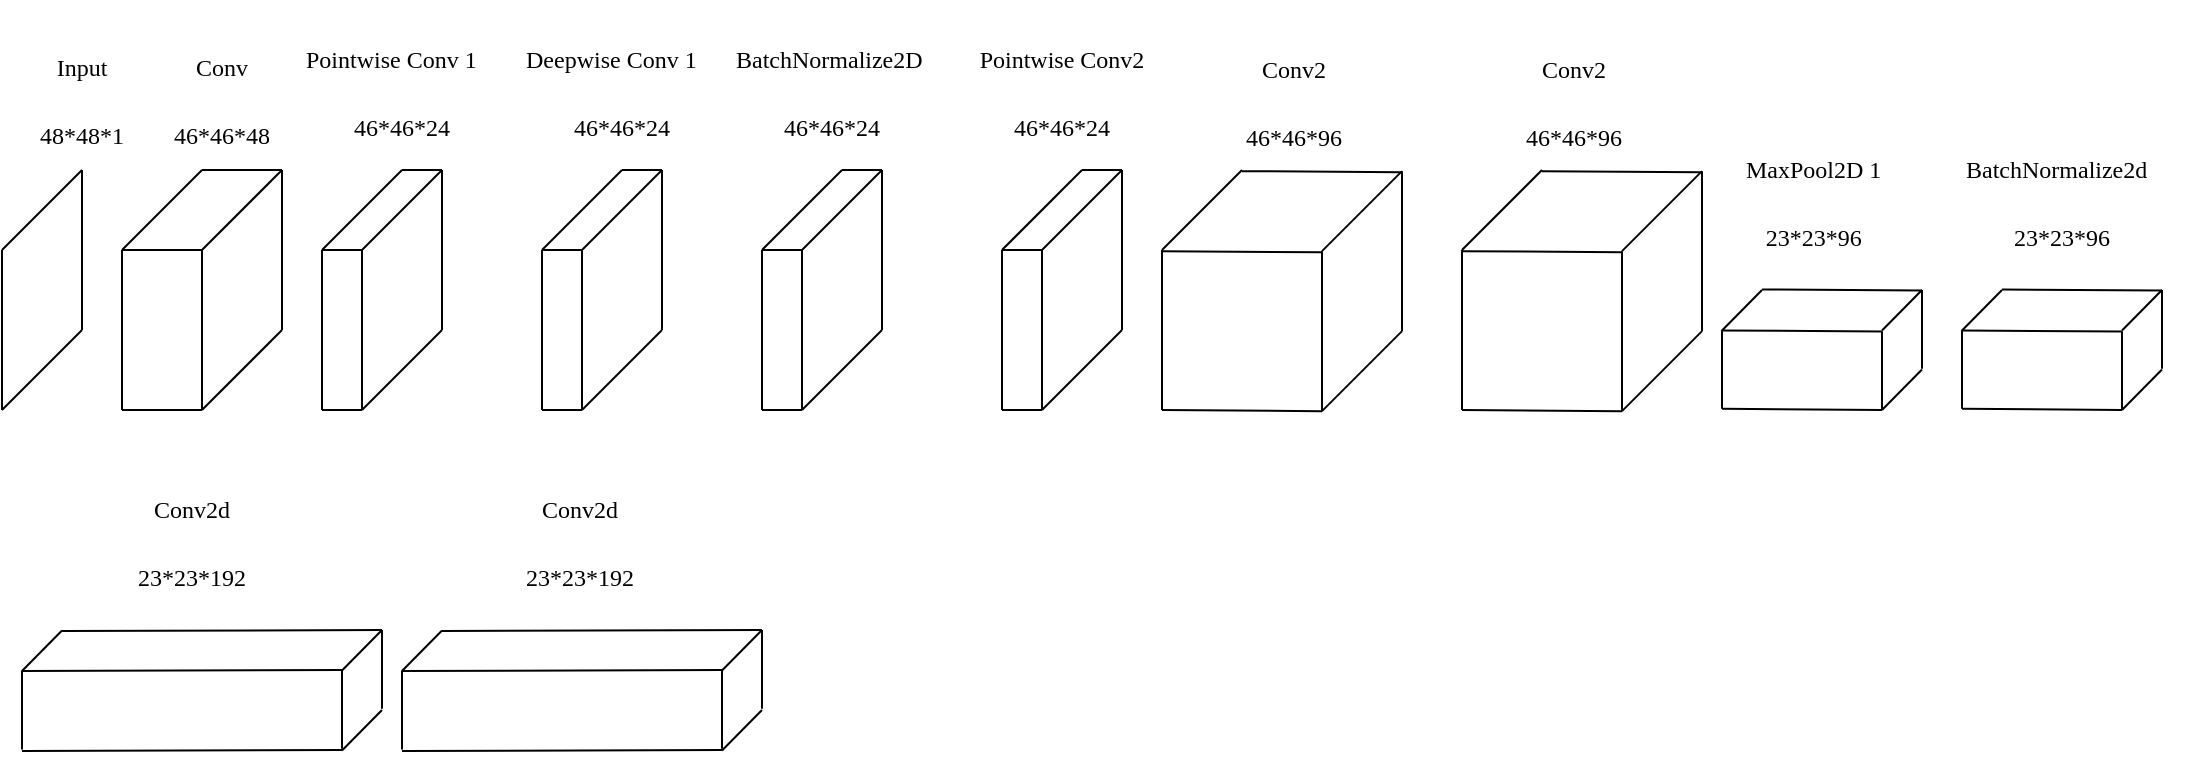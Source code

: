 <mxfile version="24.4.9" type="github">
  <diagram name="Page-1" id="ruQCSjTuEK-CR4j8ts8-">
    <mxGraphModel dx="1313" dy="598" grid="1" gridSize="10" guides="1" tooltips="1" connect="1" arrows="1" fold="1" page="1" pageScale="1" pageWidth="827" pageHeight="1169" math="0" shadow="0">
      <root>
        <mxCell id="0" />
        <mxCell id="1" parent="0" />
        <mxCell id="BOT6v-Y-nVdcMwbrMlGy-1" value="" style="endArrow=none;html=1;rounded=0;" parent="1" edge="1">
          <mxGeometry width="50" height="50" relative="1" as="geometry">
            <mxPoint x="80" y="240" as="sourcePoint" />
            <mxPoint x="120" y="200" as="targetPoint" />
          </mxGeometry>
        </mxCell>
        <mxCell id="BOT6v-Y-nVdcMwbrMlGy-2" value="" style="endArrow=none;html=1;rounded=0;" parent="1" edge="1">
          <mxGeometry width="50" height="50" relative="1" as="geometry">
            <mxPoint x="80" y="320" as="sourcePoint" />
            <mxPoint x="80" y="240" as="targetPoint" />
          </mxGeometry>
        </mxCell>
        <mxCell id="BOT6v-Y-nVdcMwbrMlGy-3" value="" style="endArrow=none;html=1;rounded=0;" parent="1" edge="1">
          <mxGeometry width="50" height="50" relative="1" as="geometry">
            <mxPoint x="80" y="320" as="sourcePoint" />
            <mxPoint x="120" y="280" as="targetPoint" />
          </mxGeometry>
        </mxCell>
        <mxCell id="BOT6v-Y-nVdcMwbrMlGy-4" value="" style="endArrow=none;html=1;rounded=0;" parent="1" edge="1">
          <mxGeometry width="50" height="50" relative="1" as="geometry">
            <mxPoint x="120" y="280" as="sourcePoint" />
            <mxPoint x="120" y="200" as="targetPoint" />
          </mxGeometry>
        </mxCell>
        <mxCell id="BOT6v-Y-nVdcMwbrMlGy-9" value="" style="endArrow=none;html=1;rounded=0;" parent="1" edge="1">
          <mxGeometry width="50" height="50" relative="1" as="geometry">
            <mxPoint x="140" y="240" as="sourcePoint" />
            <mxPoint x="180" y="200" as="targetPoint" />
          </mxGeometry>
        </mxCell>
        <mxCell id="BOT6v-Y-nVdcMwbrMlGy-10" value="" style="endArrow=none;html=1;rounded=0;" parent="1" edge="1">
          <mxGeometry width="50" height="50" relative="1" as="geometry">
            <mxPoint x="140" y="320" as="sourcePoint" />
            <mxPoint x="140" y="240" as="targetPoint" />
          </mxGeometry>
        </mxCell>
        <mxCell id="BOT6v-Y-nVdcMwbrMlGy-13" value="" style="endArrow=none;html=1;rounded=0;" parent="1" edge="1">
          <mxGeometry width="50" height="50" relative="1" as="geometry">
            <mxPoint x="140" y="320" as="sourcePoint" />
            <mxPoint x="180" y="320" as="targetPoint" />
          </mxGeometry>
        </mxCell>
        <mxCell id="BOT6v-Y-nVdcMwbrMlGy-14" value="" style="endArrow=none;html=1;rounded=0;" parent="1" edge="1">
          <mxGeometry width="50" height="50" relative="1" as="geometry">
            <mxPoint x="180" y="320" as="sourcePoint" />
            <mxPoint x="180" y="240" as="targetPoint" />
          </mxGeometry>
        </mxCell>
        <mxCell id="BOT6v-Y-nVdcMwbrMlGy-15" value="" style="endArrow=none;html=1;rounded=0;" parent="1" edge="1">
          <mxGeometry width="50" height="50" relative="1" as="geometry">
            <mxPoint x="180" y="320" as="sourcePoint" />
            <mxPoint x="220" y="280" as="targetPoint" />
          </mxGeometry>
        </mxCell>
        <mxCell id="BOT6v-Y-nVdcMwbrMlGy-16" value="" style="endArrow=none;html=1;rounded=0;" parent="1" edge="1">
          <mxGeometry width="50" height="50" relative="1" as="geometry">
            <mxPoint x="220" y="280" as="sourcePoint" />
            <mxPoint x="220" y="200" as="targetPoint" />
          </mxGeometry>
        </mxCell>
        <mxCell id="BOT6v-Y-nVdcMwbrMlGy-17" value="" style="endArrow=none;html=1;rounded=0;" parent="1" edge="1">
          <mxGeometry width="50" height="50" relative="1" as="geometry">
            <mxPoint x="140" y="240" as="sourcePoint" />
            <mxPoint x="180" y="240" as="targetPoint" />
          </mxGeometry>
        </mxCell>
        <mxCell id="BOT6v-Y-nVdcMwbrMlGy-18" value="" style="endArrow=none;html=1;rounded=0;" parent="1" edge="1">
          <mxGeometry width="50" height="50" relative="1" as="geometry">
            <mxPoint x="180" y="200" as="sourcePoint" />
            <mxPoint x="220" y="200" as="targetPoint" />
          </mxGeometry>
        </mxCell>
        <mxCell id="BOT6v-Y-nVdcMwbrMlGy-19" value="" style="endArrow=none;html=1;rounded=0;" parent="1" edge="1">
          <mxGeometry width="50" height="50" relative="1" as="geometry">
            <mxPoint x="180" y="240" as="sourcePoint" />
            <mxPoint x="220" y="200" as="targetPoint" />
          </mxGeometry>
        </mxCell>
        <mxCell id="BOT6v-Y-nVdcMwbrMlGy-20" value="" style="endArrow=none;html=1;rounded=0;" parent="1" edge="1">
          <mxGeometry width="50" height="50" relative="1" as="geometry">
            <mxPoint x="240" y="240" as="sourcePoint" />
            <mxPoint x="280" y="200" as="targetPoint" />
          </mxGeometry>
        </mxCell>
        <mxCell id="BOT6v-Y-nVdcMwbrMlGy-21" value="" style="endArrow=none;html=1;rounded=0;" parent="1" edge="1">
          <mxGeometry width="50" height="50" relative="1" as="geometry">
            <mxPoint x="240" y="320" as="sourcePoint" />
            <mxPoint x="240" y="240" as="targetPoint" />
          </mxGeometry>
        </mxCell>
        <mxCell id="BOT6v-Y-nVdcMwbrMlGy-23" value="" style="endArrow=none;html=1;rounded=0;" parent="1" edge="1">
          <mxGeometry width="50" height="50" relative="1" as="geometry">
            <mxPoint x="260" y="320" as="sourcePoint" />
            <mxPoint x="260" y="240" as="targetPoint" />
          </mxGeometry>
        </mxCell>
        <mxCell id="BOT6v-Y-nVdcMwbrMlGy-24" value="" style="endArrow=none;html=1;rounded=0;" parent="1" edge="1">
          <mxGeometry width="50" height="50" relative="1" as="geometry">
            <mxPoint x="260" y="320" as="sourcePoint" />
            <mxPoint x="300" y="280" as="targetPoint" />
          </mxGeometry>
        </mxCell>
        <mxCell id="BOT6v-Y-nVdcMwbrMlGy-25" value="" style="endArrow=none;html=1;rounded=0;" parent="1" edge="1">
          <mxGeometry width="50" height="50" relative="1" as="geometry">
            <mxPoint x="300" y="280" as="sourcePoint" />
            <mxPoint x="300" y="200" as="targetPoint" />
          </mxGeometry>
        </mxCell>
        <mxCell id="BOT6v-Y-nVdcMwbrMlGy-28" value="" style="endArrow=none;html=1;rounded=0;" parent="1" edge="1">
          <mxGeometry width="50" height="50" relative="1" as="geometry">
            <mxPoint x="260" y="240" as="sourcePoint" />
            <mxPoint x="300" y="200" as="targetPoint" />
          </mxGeometry>
        </mxCell>
        <mxCell id="BOT6v-Y-nVdcMwbrMlGy-30" value="" style="endArrow=none;html=1;rounded=0;" parent="1" edge="1">
          <mxGeometry width="50" height="50" relative="1" as="geometry">
            <mxPoint x="240" y="320" as="sourcePoint" />
            <mxPoint x="260" y="320" as="targetPoint" />
          </mxGeometry>
        </mxCell>
        <mxCell id="BOT6v-Y-nVdcMwbrMlGy-31" value="" style="endArrow=none;html=1;rounded=0;" parent="1" edge="1">
          <mxGeometry width="50" height="50" relative="1" as="geometry">
            <mxPoint x="240" y="240" as="sourcePoint" />
            <mxPoint x="260" y="240" as="targetPoint" />
          </mxGeometry>
        </mxCell>
        <mxCell id="BOT6v-Y-nVdcMwbrMlGy-32" value="" style="endArrow=none;html=1;rounded=0;" parent="1" edge="1">
          <mxGeometry width="50" height="50" relative="1" as="geometry">
            <mxPoint x="280" y="200" as="sourcePoint" />
            <mxPoint x="300" y="200" as="targetPoint" />
          </mxGeometry>
        </mxCell>
        <mxCell id="BOT6v-Y-nVdcMwbrMlGy-33" value="&lt;p style=&quot;font-family: &amp;quot;YAFdJllHsUM 0&amp;quot;, _fb_, auto; --fontSize: 16px; --lineHeight: 1.4; line-height: 22px;&quot; class=&quot;cvGsUA direction-ltr align-center para-style-body&quot;&gt;&lt;span class=&quot;OYPEnA text-decoration-none text-strikethrough-none&quot;&gt;Input&lt;/span&gt;&lt;span class=&quot;OYPEnA text-decoration-none text-strikethrough-none white-space-prewrap&quot;&gt; &lt;/span&gt;&lt;/p&gt;&lt;p style=&quot;font-family: &amp;quot;YAFdJllHsUM 0&amp;quot;, _fb_, auto; --fontSize: 16px; --lineHeight: 1.4; line-height: 22px;&quot; class=&quot;cvGsUA direction-ltr align-center para-style-body&quot;&gt;&lt;span class=&quot;OYPEnA text-decoration-none text-strikethrough-none&quot;&gt;48*48*1&lt;/span&gt;&lt;/p&gt;" style="text;html=1;align=center;verticalAlign=middle;whiteSpace=wrap;rounded=0;" parent="1" vertex="1">
          <mxGeometry x="90" y="150" width="60" height="30" as="geometry" />
        </mxCell>
        <mxCell id="BOT6v-Y-nVdcMwbrMlGy-35" value="&lt;p style=&quot;font-family: &amp;quot;YAFdJllHsUM 0&amp;quot;, _fb_, auto; --fontSize: 16px; --lineHeight: 1.4; line-height: 22px;&quot; class=&quot;cvGsUA direction-ltr align-center para-style-body&quot;&gt;&lt;span class=&quot;OYPEnA text-decoration-none text-strikethrough-none&quot;&gt;Conv&lt;/span&gt;&lt;span class=&quot;OYPEnA text-decoration-none text-strikethrough-none white-space-prewrap&quot;&gt; &lt;/span&gt;&lt;/p&gt;&lt;p style=&quot;font-family: &amp;quot;YAFdJllHsUM 0&amp;quot;, _fb_, auto; --fontSize: 16px; --lineHeight: 1.4; line-height: 22px;&quot; class=&quot;cvGsUA direction-ltr align-center para-style-body&quot;&gt;&lt;span class=&quot;OYPEnA text-decoration-none text-strikethrough-none&quot;&gt;46*46*48&lt;/span&gt;&lt;/p&gt;" style="text;html=1;align=center;verticalAlign=middle;whiteSpace=wrap;rounded=0;" parent="1" vertex="1">
          <mxGeometry x="160" y="150" width="60" height="30" as="geometry" />
        </mxCell>
        <mxCell id="BOT6v-Y-nVdcMwbrMlGy-36" value="&lt;p class=&quot;cvGsUA direction-ltr align-center para-style-body&quot; style=&quot;color: rgb(0, 0, 0); font-family: &amp;quot;YAFdJllHsUM 0&amp;quot;, _fb_, auto; --fontSize: 16px; --lineHeight: 1.4; text-transform: none; line-height: 22px;&quot;&gt;&lt;span class=&quot;OYPEnA text-decoration-none text-strikethrough-none&quot; style=&quot;color: rgb(0, 0, 0); font-weight: 400; font-style: normal;&quot;&gt;Pointwise Conv 1&lt;/span&gt;&lt;span class=&quot;OYPEnA text-decoration-none text-strikethrough-none white-space-prewrap&quot; style=&quot;color: rgb(0, 0, 0); font-weight: 400; font-style: normal;&quot;&gt; &lt;/span&gt;&lt;/p&gt;&lt;p class=&quot;cvGsUA direction-ltr align-center para-style-body&quot; style=&quot;color: rgb(0, 0, 0); font-family: &amp;quot;YAFdJllHsUM 0&amp;quot;, _fb_, auto; --fontSize: 16px; --lineHeight: 1.4; text-transform: none; line-height: 22px;&quot;&gt;&lt;span class=&quot;OYPEnA text-decoration-none text-strikethrough-none&quot; style=&quot;color: rgb(0, 0, 0); font-weight: 400; font-style: normal;&quot;&gt;&lt;span style=&quot;white-space: pre;&quot;&gt;&#x9;&lt;/span&gt;46*46*24&lt;/span&gt;&lt;/p&gt;" style="text;whiteSpace=wrap;html=1;" parent="1" vertex="1">
          <mxGeometry x="230" y="115" width="120" height="100" as="geometry" />
        </mxCell>
        <mxCell id="BOT6v-Y-nVdcMwbrMlGy-37" value="" style="endArrow=none;html=1;rounded=0;" parent="1" edge="1">
          <mxGeometry width="50" height="50" relative="1" as="geometry">
            <mxPoint x="350" y="240" as="sourcePoint" />
            <mxPoint x="390" y="200" as="targetPoint" />
          </mxGeometry>
        </mxCell>
        <mxCell id="BOT6v-Y-nVdcMwbrMlGy-38" value="" style="endArrow=none;html=1;rounded=0;" parent="1" edge="1">
          <mxGeometry width="50" height="50" relative="1" as="geometry">
            <mxPoint x="350" y="320" as="sourcePoint" />
            <mxPoint x="350" y="240" as="targetPoint" />
          </mxGeometry>
        </mxCell>
        <mxCell id="BOT6v-Y-nVdcMwbrMlGy-39" value="" style="endArrow=none;html=1;rounded=0;" parent="1" edge="1">
          <mxGeometry width="50" height="50" relative="1" as="geometry">
            <mxPoint x="370" y="320" as="sourcePoint" />
            <mxPoint x="370" y="240" as="targetPoint" />
          </mxGeometry>
        </mxCell>
        <mxCell id="BOT6v-Y-nVdcMwbrMlGy-40" value="" style="endArrow=none;html=1;rounded=0;" parent="1" edge="1">
          <mxGeometry width="50" height="50" relative="1" as="geometry">
            <mxPoint x="370" y="320" as="sourcePoint" />
            <mxPoint x="410" y="280" as="targetPoint" />
          </mxGeometry>
        </mxCell>
        <mxCell id="BOT6v-Y-nVdcMwbrMlGy-41" value="" style="endArrow=none;html=1;rounded=0;" parent="1" edge="1">
          <mxGeometry width="50" height="50" relative="1" as="geometry">
            <mxPoint x="410" y="280" as="sourcePoint" />
            <mxPoint x="410" y="200" as="targetPoint" />
          </mxGeometry>
        </mxCell>
        <mxCell id="BOT6v-Y-nVdcMwbrMlGy-42" value="" style="endArrow=none;html=1;rounded=0;" parent="1" edge="1">
          <mxGeometry width="50" height="50" relative="1" as="geometry">
            <mxPoint x="370" y="240" as="sourcePoint" />
            <mxPoint x="410" y="200" as="targetPoint" />
          </mxGeometry>
        </mxCell>
        <mxCell id="BOT6v-Y-nVdcMwbrMlGy-43" value="" style="endArrow=none;html=1;rounded=0;" parent="1" edge="1">
          <mxGeometry width="50" height="50" relative="1" as="geometry">
            <mxPoint x="350" y="320" as="sourcePoint" />
            <mxPoint x="370" y="320" as="targetPoint" />
          </mxGeometry>
        </mxCell>
        <mxCell id="BOT6v-Y-nVdcMwbrMlGy-44" value="" style="endArrow=none;html=1;rounded=0;" parent="1" edge="1">
          <mxGeometry width="50" height="50" relative="1" as="geometry">
            <mxPoint x="350" y="240" as="sourcePoint" />
            <mxPoint x="370" y="240" as="targetPoint" />
          </mxGeometry>
        </mxCell>
        <mxCell id="BOT6v-Y-nVdcMwbrMlGy-45" value="" style="endArrow=none;html=1;rounded=0;" parent="1" edge="1">
          <mxGeometry width="50" height="50" relative="1" as="geometry">
            <mxPoint x="390" y="200" as="sourcePoint" />
            <mxPoint x="410" y="200" as="targetPoint" />
          </mxGeometry>
        </mxCell>
        <mxCell id="BOT6v-Y-nVdcMwbrMlGy-46" value="&lt;p style=&quot;font-family: &amp;quot;YAFdJllHsUM 0&amp;quot;, _fb_, auto; --fontSize: 16px; --lineHeight: 1.4; line-height: 22px;&quot; class=&quot;cvGsUA direction-ltr align-center para-style-body&quot;&gt;&lt;span class=&quot;OYPEnA text-decoration-none text-strikethrough-none&quot;&gt;Deepwise Conv 1&lt;/span&gt;&lt;span class=&quot;OYPEnA text-decoration-none text-strikethrough-none white-space-prewrap&quot;&gt; &lt;/span&gt;&lt;/p&gt;&lt;p style=&quot;font-family: &amp;quot;YAFdJllHsUM 0&amp;quot;, _fb_, auto; --fontSize: 16px; --lineHeight: 1.4; line-height: 22px;&quot; class=&quot;cvGsUA direction-ltr align-center para-style-body&quot;&gt;&lt;span class=&quot;OYPEnA text-decoration-none text-strikethrough-none&quot;&gt;&lt;span style=&quot;white-space: pre;&quot;&gt;&#x9;&lt;/span&gt;46*46*24&lt;/span&gt;&lt;/p&gt;" style="text;whiteSpace=wrap;html=1;" parent="1" vertex="1">
          <mxGeometry x="340" y="115" width="90" height="70" as="geometry" />
        </mxCell>
        <mxCell id="BOT6v-Y-nVdcMwbrMlGy-56" value="&lt;p style=&quot;font-family: &amp;quot;YAFdJllHsUM 0&amp;quot;, _fb_, auto; --fontSize: 16px; --lineHeight: 1.4; line-height: 22px;&quot; class=&quot;cvGsUA direction-ltr align-center para-style-body&quot;&gt;&lt;span class=&quot;OYPEnA text-decoration-none text-strikethrough-none&quot;&gt;BatchNormalize2D&lt;/span&gt;&lt;span class=&quot;OYPEnA text-decoration-none text-strikethrough-none white-space-prewrap&quot;&gt; &lt;/span&gt;&lt;/p&gt;&lt;p style=&quot;font-family: &amp;quot;YAFdJllHsUM 0&amp;quot;, _fb_, auto; --fontSize: 16px; --lineHeight: 1.4; line-height: 22px;&quot; class=&quot;cvGsUA direction-ltr align-center para-style-body&quot;&gt;&lt;span class=&quot;OYPEnA text-decoration-none text-strikethrough-none&quot;&gt;&lt;span style=&quot;white-space: pre;&quot;&gt;&#x9;&lt;/span&gt;46*46*24&lt;/span&gt;&lt;/p&gt;" style="text;whiteSpace=wrap;html=1;" parent="1" vertex="1">
          <mxGeometry x="445" y="115" width="90" height="70" as="geometry" />
        </mxCell>
        <mxCell id="BOT6v-Y-nVdcMwbrMlGy-57" value="" style="group" parent="1" vertex="1" connectable="0">
          <mxGeometry x="460" y="200" width="60" height="120" as="geometry" />
        </mxCell>
        <mxCell id="BOT6v-Y-nVdcMwbrMlGy-47" value="" style="endArrow=none;html=1;rounded=0;" parent="BOT6v-Y-nVdcMwbrMlGy-57" edge="1">
          <mxGeometry width="50" height="50" relative="1" as="geometry">
            <mxPoint y="40" as="sourcePoint" />
            <mxPoint x="40" as="targetPoint" />
          </mxGeometry>
        </mxCell>
        <mxCell id="BOT6v-Y-nVdcMwbrMlGy-48" value="" style="endArrow=none;html=1;rounded=0;" parent="BOT6v-Y-nVdcMwbrMlGy-57" edge="1">
          <mxGeometry width="50" height="50" relative="1" as="geometry">
            <mxPoint y="120" as="sourcePoint" />
            <mxPoint y="40" as="targetPoint" />
          </mxGeometry>
        </mxCell>
        <mxCell id="BOT6v-Y-nVdcMwbrMlGy-49" value="" style="endArrow=none;html=1;rounded=0;" parent="BOT6v-Y-nVdcMwbrMlGy-57" edge="1">
          <mxGeometry width="50" height="50" relative="1" as="geometry">
            <mxPoint x="20" y="120" as="sourcePoint" />
            <mxPoint x="20" y="40" as="targetPoint" />
          </mxGeometry>
        </mxCell>
        <mxCell id="BOT6v-Y-nVdcMwbrMlGy-50" value="" style="endArrow=none;html=1;rounded=0;" parent="BOT6v-Y-nVdcMwbrMlGy-57" edge="1">
          <mxGeometry width="50" height="50" relative="1" as="geometry">
            <mxPoint x="20" y="120" as="sourcePoint" />
            <mxPoint x="60" y="80" as="targetPoint" />
          </mxGeometry>
        </mxCell>
        <mxCell id="BOT6v-Y-nVdcMwbrMlGy-51" value="" style="endArrow=none;html=1;rounded=0;" parent="BOT6v-Y-nVdcMwbrMlGy-57" edge="1">
          <mxGeometry width="50" height="50" relative="1" as="geometry">
            <mxPoint x="60" y="80" as="sourcePoint" />
            <mxPoint x="60" as="targetPoint" />
          </mxGeometry>
        </mxCell>
        <mxCell id="BOT6v-Y-nVdcMwbrMlGy-52" value="" style="endArrow=none;html=1;rounded=0;" parent="BOT6v-Y-nVdcMwbrMlGy-57" edge="1">
          <mxGeometry width="50" height="50" relative="1" as="geometry">
            <mxPoint x="20" y="40" as="sourcePoint" />
            <mxPoint x="60" as="targetPoint" />
          </mxGeometry>
        </mxCell>
        <mxCell id="BOT6v-Y-nVdcMwbrMlGy-53" value="" style="endArrow=none;html=1;rounded=0;" parent="BOT6v-Y-nVdcMwbrMlGy-57" edge="1">
          <mxGeometry width="50" height="50" relative="1" as="geometry">
            <mxPoint y="120" as="sourcePoint" />
            <mxPoint x="20" y="120" as="targetPoint" />
          </mxGeometry>
        </mxCell>
        <mxCell id="BOT6v-Y-nVdcMwbrMlGy-54" value="" style="endArrow=none;html=1;rounded=0;" parent="BOT6v-Y-nVdcMwbrMlGy-57" edge="1">
          <mxGeometry width="50" height="50" relative="1" as="geometry">
            <mxPoint y="40" as="sourcePoint" />
            <mxPoint x="20" y="40" as="targetPoint" />
          </mxGeometry>
        </mxCell>
        <mxCell id="BOT6v-Y-nVdcMwbrMlGy-55" value="" style="endArrow=none;html=1;rounded=0;" parent="BOT6v-Y-nVdcMwbrMlGy-57" edge="1">
          <mxGeometry width="50" height="50" relative="1" as="geometry">
            <mxPoint x="40" as="sourcePoint" />
            <mxPoint x="60" as="targetPoint" />
          </mxGeometry>
        </mxCell>
        <mxCell id="BOT6v-Y-nVdcMwbrMlGy-58" value="&lt;p class=&quot;cvGsUA direction-ltr align-center para-style-body&quot; style=&quot;color: rgb(0, 0, 0); font-family: &amp;quot;YAFdJllHsUM 0&amp;quot;, _fb_, auto; --fontSize: 16px; --lineHeight: 1.4; text-transform: none; line-height: 22px;&quot;&gt;&lt;span class=&quot;OYPEnA text-decoration-none text-strikethrough-none&quot; style=&quot;color: rgb(0, 0, 0); font-weight: 400; font-style: normal;&quot;&gt;Pointwise Conv2&lt;/span&gt;&lt;span class=&quot;OYPEnA text-decoration-none text-strikethrough-none white-space-prewrap&quot; style=&quot;color: rgb(0, 0, 0); font-weight: 400; font-style: normal;&quot;&gt; &lt;/span&gt;&lt;/p&gt;&lt;p class=&quot;cvGsUA direction-ltr align-center para-style-body&quot; style=&quot;color: rgb(0, 0, 0); font-family: &amp;quot;YAFdJllHsUM 0&amp;quot;, _fb_, auto; --fontSize: 16px; --lineHeight: 1.4; text-transform: none; line-height: 22px;&quot;&gt;&lt;span class=&quot;OYPEnA text-decoration-none text-strikethrough-none&quot; style=&quot;color: rgb(0, 0, 0); font-weight: 400; font-style: normal;&quot;&gt;46*46*24&lt;/span&gt;&lt;/p&gt;" style="text;whiteSpace=wrap;html=1;align=center;" parent="1" vertex="1">
          <mxGeometry x="550" y="115" width="120" height="100" as="geometry" />
        </mxCell>
        <mxCell id="BOT6v-Y-nVdcMwbrMlGy-59" value="" style="group" parent="1" vertex="1" connectable="0">
          <mxGeometry x="580" y="200" width="60" height="120" as="geometry" />
        </mxCell>
        <mxCell id="BOT6v-Y-nVdcMwbrMlGy-60" value="" style="endArrow=none;html=1;rounded=0;" parent="BOT6v-Y-nVdcMwbrMlGy-59" edge="1">
          <mxGeometry width="50" height="50" relative="1" as="geometry">
            <mxPoint y="40" as="sourcePoint" />
            <mxPoint x="40" as="targetPoint" />
          </mxGeometry>
        </mxCell>
        <mxCell id="BOT6v-Y-nVdcMwbrMlGy-61" value="" style="endArrow=none;html=1;rounded=0;" parent="BOT6v-Y-nVdcMwbrMlGy-59" edge="1">
          <mxGeometry width="50" height="50" relative="1" as="geometry">
            <mxPoint y="120" as="sourcePoint" />
            <mxPoint y="40" as="targetPoint" />
          </mxGeometry>
        </mxCell>
        <mxCell id="BOT6v-Y-nVdcMwbrMlGy-62" value="" style="endArrow=none;html=1;rounded=0;" parent="BOT6v-Y-nVdcMwbrMlGy-59" edge="1">
          <mxGeometry width="50" height="50" relative="1" as="geometry">
            <mxPoint x="20" y="120" as="sourcePoint" />
            <mxPoint x="20" y="40" as="targetPoint" />
          </mxGeometry>
        </mxCell>
        <mxCell id="BOT6v-Y-nVdcMwbrMlGy-63" value="" style="endArrow=none;html=1;rounded=0;" parent="BOT6v-Y-nVdcMwbrMlGy-59" edge="1">
          <mxGeometry width="50" height="50" relative="1" as="geometry">
            <mxPoint x="20" y="120" as="sourcePoint" />
            <mxPoint x="60" y="80" as="targetPoint" />
          </mxGeometry>
        </mxCell>
        <mxCell id="BOT6v-Y-nVdcMwbrMlGy-64" value="" style="endArrow=none;html=1;rounded=0;" parent="BOT6v-Y-nVdcMwbrMlGy-59" edge="1">
          <mxGeometry width="50" height="50" relative="1" as="geometry">
            <mxPoint x="60" y="80" as="sourcePoint" />
            <mxPoint x="60" as="targetPoint" />
          </mxGeometry>
        </mxCell>
        <mxCell id="BOT6v-Y-nVdcMwbrMlGy-65" value="" style="endArrow=none;html=1;rounded=0;" parent="BOT6v-Y-nVdcMwbrMlGy-59" edge="1">
          <mxGeometry width="50" height="50" relative="1" as="geometry">
            <mxPoint x="20" y="40" as="sourcePoint" />
            <mxPoint x="60" as="targetPoint" />
          </mxGeometry>
        </mxCell>
        <mxCell id="BOT6v-Y-nVdcMwbrMlGy-66" value="" style="endArrow=none;html=1;rounded=0;" parent="BOT6v-Y-nVdcMwbrMlGy-59" edge="1">
          <mxGeometry width="50" height="50" relative="1" as="geometry">
            <mxPoint y="120" as="sourcePoint" />
            <mxPoint x="20" y="120" as="targetPoint" />
          </mxGeometry>
        </mxCell>
        <mxCell id="BOT6v-Y-nVdcMwbrMlGy-67" value="" style="endArrow=none;html=1;rounded=0;" parent="BOT6v-Y-nVdcMwbrMlGy-59" edge="1">
          <mxGeometry width="50" height="50" relative="1" as="geometry">
            <mxPoint y="40" as="sourcePoint" />
            <mxPoint x="20" y="40" as="targetPoint" />
          </mxGeometry>
        </mxCell>
        <mxCell id="BOT6v-Y-nVdcMwbrMlGy-68" value="" style="endArrow=none;html=1;rounded=0;" parent="BOT6v-Y-nVdcMwbrMlGy-59" edge="1">
          <mxGeometry width="50" height="50" relative="1" as="geometry">
            <mxPoint x="40" as="sourcePoint" />
            <mxPoint x="60" as="targetPoint" />
          </mxGeometry>
        </mxCell>
        <mxCell id="BOT6v-Y-nVdcMwbrMlGy-80" value="" style="group" parent="1" vertex="1" connectable="0">
          <mxGeometry x="660" y="200" width="120" height="120.57" as="geometry" />
        </mxCell>
        <mxCell id="BOT6v-Y-nVdcMwbrMlGy-69" value="" style="endArrow=none;html=1;rounded=0;" parent="BOT6v-Y-nVdcMwbrMlGy-80" edge="1">
          <mxGeometry width="50" height="50" relative="1" as="geometry">
            <mxPoint y="40" as="sourcePoint" />
            <mxPoint x="40" as="targetPoint" />
          </mxGeometry>
        </mxCell>
        <mxCell id="BOT6v-Y-nVdcMwbrMlGy-70" value="" style="endArrow=none;html=1;rounded=0;" parent="BOT6v-Y-nVdcMwbrMlGy-80" edge="1">
          <mxGeometry width="50" height="50" relative="1" as="geometry">
            <mxPoint y="120" as="sourcePoint" />
            <mxPoint y="40" as="targetPoint" />
          </mxGeometry>
        </mxCell>
        <mxCell id="BOT6v-Y-nVdcMwbrMlGy-71" value="" style="endArrow=none;html=1;rounded=0;" parent="BOT6v-Y-nVdcMwbrMlGy-80" edge="1">
          <mxGeometry width="50" height="50" relative="1" as="geometry">
            <mxPoint y="120" as="sourcePoint" />
            <mxPoint x="80" y="120.57" as="targetPoint" />
          </mxGeometry>
        </mxCell>
        <mxCell id="BOT6v-Y-nVdcMwbrMlGy-72" value="" style="endArrow=none;html=1;rounded=0;" parent="BOT6v-Y-nVdcMwbrMlGy-80" edge="1">
          <mxGeometry width="50" height="50" relative="1" as="geometry">
            <mxPoint x="80" y="120.57" as="sourcePoint" />
            <mxPoint x="80" y="40.57" as="targetPoint" />
          </mxGeometry>
        </mxCell>
        <mxCell id="BOT6v-Y-nVdcMwbrMlGy-73" value="" style="endArrow=none;html=1;rounded=0;" parent="BOT6v-Y-nVdcMwbrMlGy-80" edge="1">
          <mxGeometry width="50" height="50" relative="1" as="geometry">
            <mxPoint x="80" y="120.57" as="sourcePoint" />
            <mxPoint x="120" y="80.57" as="targetPoint" />
          </mxGeometry>
        </mxCell>
        <mxCell id="BOT6v-Y-nVdcMwbrMlGy-74" value="" style="endArrow=none;html=1;rounded=0;" parent="BOT6v-Y-nVdcMwbrMlGy-80" edge="1">
          <mxGeometry width="50" height="50" relative="1" as="geometry">
            <mxPoint x="120" y="80.57" as="sourcePoint" />
            <mxPoint x="120" y="0.57" as="targetPoint" />
          </mxGeometry>
        </mxCell>
        <mxCell id="BOT6v-Y-nVdcMwbrMlGy-77" value="" style="endArrow=none;html=1;rounded=0;" parent="BOT6v-Y-nVdcMwbrMlGy-80" edge="1">
          <mxGeometry width="50" height="50" relative="1" as="geometry">
            <mxPoint x="80" y="40.57" as="sourcePoint" />
            <mxPoint x="120" y="0.57" as="targetPoint" />
          </mxGeometry>
        </mxCell>
        <mxCell id="BOT6v-Y-nVdcMwbrMlGy-78" value="" style="endArrow=none;html=1;rounded=0;" parent="BOT6v-Y-nVdcMwbrMlGy-80" edge="1">
          <mxGeometry width="50" height="50" relative="1" as="geometry">
            <mxPoint y="40.57" as="sourcePoint" />
            <mxPoint x="80" y="41.14" as="targetPoint" />
          </mxGeometry>
        </mxCell>
        <mxCell id="BOT6v-Y-nVdcMwbrMlGy-79" value="" style="endArrow=none;html=1;rounded=0;" parent="BOT6v-Y-nVdcMwbrMlGy-80" edge="1">
          <mxGeometry width="50" height="50" relative="1" as="geometry">
            <mxPoint x="40" y="0.57" as="sourcePoint" />
            <mxPoint x="120" y="1.14" as="targetPoint" />
          </mxGeometry>
        </mxCell>
        <mxCell id="BOT6v-Y-nVdcMwbrMlGy-81" value="&lt;p class=&quot;cvGsUA direction-ltr align-center para-style-body&quot; style=&quot;text-align: center; color: rgb(0, 0, 0); font-family: &amp;quot;YAFdJllHsUM 0&amp;quot;, _fb_, auto; --fontSize: 16px; --lineHeight: 1.4; text-transform: none; line-height: 22px;&quot;&gt;&lt;span class=&quot;OYPEnA white-space-prewrap text-decoration-none text-strikethrough-none&quot; style=&quot;color: rgb(0, 0, 0); font-weight: 400; font-style: normal;&quot;&gt; &lt;/span&gt;&lt;span class=&quot;OYPEnA text-decoration-none text-strikethrough-none&quot; style=&quot;color: rgb(0, 0, 0); font-weight: 400; font-style: normal;&quot;&gt;Conv2&lt;/span&gt;&lt;span class=&quot;OYPEnA text-decoration-none text-strikethrough-none white-space-prewrap&quot; style=&quot;color: rgb(0, 0, 0); font-weight: 400; font-style: normal;&quot;&gt; &lt;/span&gt;&lt;/p&gt;&lt;p class=&quot;cvGsUA direction-ltr align-center para-style-body&quot; style=&quot;text-align: center; color: rgb(0, 0, 0); font-family: &amp;quot;YAFdJllHsUM 0&amp;quot;, _fb_, auto; --fontSize: 16px; --lineHeight: 1.4; text-transform: none; line-height: 22px;&quot;&gt;&lt;span class=&quot;OYPEnA text-decoration-none text-strikethrough-none&quot; style=&quot;color: rgb(0, 0, 0); font-weight: 400; font-style: normal;&quot;&gt;46*46*96&lt;/span&gt;&lt;/p&gt;" style="text;whiteSpace=wrap;html=1;" parent="1" vertex="1">
          <mxGeometry x="700" y="120" width="80" height="100" as="geometry" />
        </mxCell>
        <mxCell id="BOT6v-Y-nVdcMwbrMlGy-92" value="&lt;p class=&quot;cvGsUA direction-ltr align-center para-style-body&quot; style=&quot;text-align: center; color: rgb(0, 0, 0); font-family: &amp;quot;YAFdJllHsUM 0&amp;quot;, _fb_, auto; --fontSize: 16px; --lineHeight: 1.4; text-transform: none; line-height: 22px;&quot;&gt;&lt;span class=&quot;OYPEnA white-space-prewrap text-decoration-none text-strikethrough-none&quot; style=&quot;color: rgb(0, 0, 0); font-weight: 400; font-style: normal;&quot;&gt; &lt;/span&gt;&lt;span class=&quot;OYPEnA text-decoration-none text-strikethrough-none&quot; style=&quot;color: rgb(0, 0, 0); font-weight: 400; font-style: normal;&quot;&gt;Conv2&lt;/span&gt;&lt;span class=&quot;OYPEnA text-decoration-none text-strikethrough-none white-space-prewrap&quot; style=&quot;color: rgb(0, 0, 0); font-weight: 400; font-style: normal;&quot;&gt; &lt;/span&gt;&lt;/p&gt;&lt;p class=&quot;cvGsUA direction-ltr align-center para-style-body&quot; style=&quot;text-align: center; color: rgb(0, 0, 0); font-family: &amp;quot;YAFdJllHsUM 0&amp;quot;, _fb_, auto; --fontSize: 16px; --lineHeight: 1.4; text-transform: none; line-height: 22px;&quot;&gt;&lt;span class=&quot;OYPEnA text-decoration-none text-strikethrough-none&quot; style=&quot;color: rgb(0, 0, 0); font-weight: 400; font-style: normal;&quot;&gt;46*46*96&lt;/span&gt;&lt;/p&gt;" style="text;whiteSpace=wrap;html=1;" parent="1" vertex="1">
          <mxGeometry x="840" y="120" width="80" height="100" as="geometry" />
        </mxCell>
        <mxCell id="BOT6v-Y-nVdcMwbrMlGy-93" value="" style="group" parent="1" vertex="1" connectable="0">
          <mxGeometry x="810" y="200" width="120" height="120.57" as="geometry" />
        </mxCell>
        <mxCell id="BOT6v-Y-nVdcMwbrMlGy-94" value="" style="endArrow=none;html=1;rounded=0;" parent="BOT6v-Y-nVdcMwbrMlGy-93" edge="1">
          <mxGeometry width="50" height="50" relative="1" as="geometry">
            <mxPoint y="40" as="sourcePoint" />
            <mxPoint x="40" as="targetPoint" />
          </mxGeometry>
        </mxCell>
        <mxCell id="BOT6v-Y-nVdcMwbrMlGy-95" value="" style="endArrow=none;html=1;rounded=0;" parent="BOT6v-Y-nVdcMwbrMlGy-93" edge="1">
          <mxGeometry width="50" height="50" relative="1" as="geometry">
            <mxPoint y="120" as="sourcePoint" />
            <mxPoint y="40" as="targetPoint" />
          </mxGeometry>
        </mxCell>
        <mxCell id="BOT6v-Y-nVdcMwbrMlGy-96" value="" style="endArrow=none;html=1;rounded=0;" parent="BOT6v-Y-nVdcMwbrMlGy-93" edge="1">
          <mxGeometry width="50" height="50" relative="1" as="geometry">
            <mxPoint y="120" as="sourcePoint" />
            <mxPoint x="80" y="120.57" as="targetPoint" />
          </mxGeometry>
        </mxCell>
        <mxCell id="BOT6v-Y-nVdcMwbrMlGy-97" value="" style="endArrow=none;html=1;rounded=0;" parent="BOT6v-Y-nVdcMwbrMlGy-93" edge="1">
          <mxGeometry width="50" height="50" relative="1" as="geometry">
            <mxPoint x="80" y="120.57" as="sourcePoint" />
            <mxPoint x="80" y="40.57" as="targetPoint" />
          </mxGeometry>
        </mxCell>
        <mxCell id="BOT6v-Y-nVdcMwbrMlGy-98" value="" style="endArrow=none;html=1;rounded=0;" parent="BOT6v-Y-nVdcMwbrMlGy-93" edge="1">
          <mxGeometry width="50" height="50" relative="1" as="geometry">
            <mxPoint x="80" y="120.57" as="sourcePoint" />
            <mxPoint x="120" y="80.57" as="targetPoint" />
          </mxGeometry>
        </mxCell>
        <mxCell id="BOT6v-Y-nVdcMwbrMlGy-99" value="" style="endArrow=none;html=1;rounded=0;" parent="BOT6v-Y-nVdcMwbrMlGy-93" edge="1">
          <mxGeometry width="50" height="50" relative="1" as="geometry">
            <mxPoint x="120" y="80.57" as="sourcePoint" />
            <mxPoint x="120" y="0.57" as="targetPoint" />
          </mxGeometry>
        </mxCell>
        <mxCell id="BOT6v-Y-nVdcMwbrMlGy-100" value="" style="endArrow=none;html=1;rounded=0;" parent="BOT6v-Y-nVdcMwbrMlGy-93" edge="1">
          <mxGeometry width="50" height="50" relative="1" as="geometry">
            <mxPoint x="80" y="40.57" as="sourcePoint" />
            <mxPoint x="120" y="0.57" as="targetPoint" />
          </mxGeometry>
        </mxCell>
        <mxCell id="BOT6v-Y-nVdcMwbrMlGy-101" value="" style="endArrow=none;html=1;rounded=0;" parent="BOT6v-Y-nVdcMwbrMlGy-93" edge="1">
          <mxGeometry width="50" height="50" relative="1" as="geometry">
            <mxPoint y="40.57" as="sourcePoint" />
            <mxPoint x="80" y="41.14" as="targetPoint" />
          </mxGeometry>
        </mxCell>
        <mxCell id="BOT6v-Y-nVdcMwbrMlGy-102" value="" style="endArrow=none;html=1;rounded=0;" parent="BOT6v-Y-nVdcMwbrMlGy-93" edge="1">
          <mxGeometry width="50" height="50" relative="1" as="geometry">
            <mxPoint x="40" y="0.57" as="sourcePoint" />
            <mxPoint x="120" y="1.14" as="targetPoint" />
          </mxGeometry>
        </mxCell>
        <mxCell id="BOT6v-Y-nVdcMwbrMlGy-84" value="" style="endArrow=none;html=1;rounded=0;" parent="1" edge="1">
          <mxGeometry width="50" height="50" relative="1" as="geometry">
            <mxPoint x="940" y="319.43" as="sourcePoint" />
            <mxPoint x="940" y="280" as="targetPoint" />
          </mxGeometry>
        </mxCell>
        <mxCell id="BOT6v-Y-nVdcMwbrMlGy-85" value="" style="endArrow=none;html=1;rounded=0;" parent="1" edge="1">
          <mxGeometry width="50" height="50" relative="1" as="geometry">
            <mxPoint x="940" y="319.43" as="sourcePoint" />
            <mxPoint x="1020" y="320" as="targetPoint" />
          </mxGeometry>
        </mxCell>
        <mxCell id="BOT6v-Y-nVdcMwbrMlGy-89" value="" style="endArrow=none;html=1;rounded=0;" parent="1" edge="1">
          <mxGeometry width="50" height="50" relative="1" as="geometry">
            <mxPoint x="1020" y="280.23" as="sourcePoint" />
            <mxPoint x="1040" y="260" as="targetPoint" />
          </mxGeometry>
        </mxCell>
        <mxCell id="BOT6v-Y-nVdcMwbrMlGy-90" value="" style="endArrow=none;html=1;rounded=0;" parent="1" edge="1">
          <mxGeometry width="50" height="50" relative="1" as="geometry">
            <mxPoint x="940" y="280.23" as="sourcePoint" />
            <mxPoint x="1020" y="280.8" as="targetPoint" />
          </mxGeometry>
        </mxCell>
        <mxCell id="BOT6v-Y-nVdcMwbrMlGy-91" value="" style="endArrow=none;html=1;rounded=0;" parent="1" edge="1">
          <mxGeometry width="50" height="50" relative="1" as="geometry">
            <mxPoint x="960" y="259.72" as="sourcePoint" />
            <mxPoint x="1040" y="260.29" as="targetPoint" />
          </mxGeometry>
        </mxCell>
        <mxCell id="BOT6v-Y-nVdcMwbrMlGy-104" value="" style="endArrow=none;html=1;rounded=0;" parent="1" edge="1">
          <mxGeometry width="50" height="50" relative="1" as="geometry">
            <mxPoint x="940" y="280.23" as="sourcePoint" />
            <mxPoint x="960" y="260" as="targetPoint" />
          </mxGeometry>
        </mxCell>
        <mxCell id="BOT6v-Y-nVdcMwbrMlGy-105" value="" style="endArrow=none;html=1;rounded=0;" parent="1" edge="1">
          <mxGeometry width="50" height="50" relative="1" as="geometry">
            <mxPoint x="1020" y="320" as="sourcePoint" />
            <mxPoint x="1040" y="299.77" as="targetPoint" />
          </mxGeometry>
        </mxCell>
        <mxCell id="BOT6v-Y-nVdcMwbrMlGy-106" value="" style="endArrow=none;html=1;rounded=0;" parent="1" edge="1">
          <mxGeometry width="50" height="50" relative="1" as="geometry">
            <mxPoint x="1020" y="320" as="sourcePoint" />
            <mxPoint x="1020" y="280.57" as="targetPoint" />
          </mxGeometry>
        </mxCell>
        <mxCell id="BOT6v-Y-nVdcMwbrMlGy-107" value="" style="endArrow=none;html=1;rounded=0;" parent="1" edge="1">
          <mxGeometry width="50" height="50" relative="1" as="geometry">
            <mxPoint x="1040" y="299.43" as="sourcePoint" />
            <mxPoint x="1040" y="260" as="targetPoint" />
          </mxGeometry>
        </mxCell>
        <mxCell id="BOT6v-Y-nVdcMwbrMlGy-108" value="&lt;p class=&quot;cvGsUA direction-ltr align-center para-style-body&quot; style=&quot;text-align: center; color: rgb(0, 0, 0); font-family: &amp;quot;YAFdJllHsUM 0&amp;quot;, _fb_, auto; --fontSize: 16px; --lineHeight: 1.4; text-transform: none; line-height: 22px;&quot;&gt;&lt;span class=&quot;OYPEnA white-space-prewrap text-decoration-none text-strikethrough-none&quot; style=&quot;color: rgb(0, 0, 0); font-weight: 400; font-style: normal;&quot;&gt; &lt;/span&gt;&lt;span class=&quot;OYPEnA text-decoration-none text-strikethrough-none&quot; style=&quot;color: rgb(0, 0, 0); font-weight: 400; font-style: normal;&quot;&gt;MaxPool2D 1&lt;/span&gt;&lt;span class=&quot;OYPEnA text-decoration-none text-strikethrough-none white-space-prewrap&quot; style=&quot;color: rgb(0, 0, 0); font-weight: 400; font-style: normal;&quot;&gt; &lt;/span&gt;&lt;/p&gt;&lt;p class=&quot;cvGsUA direction-ltr align-center para-style-body&quot; style=&quot;text-align: center; color: rgb(0, 0, 0); font-family: &amp;quot;YAFdJllHsUM 0&amp;quot;, _fb_, auto; --fontSize: 16px; --lineHeight: 1.4; text-transform: none; line-height: 22px;&quot;&gt;&lt;span class=&quot;OYPEnA text-decoration-none text-strikethrough-none&quot; style=&quot;color: rgb(0, 0, 0); font-weight: 400; font-style: normal;&quot;&gt;23*23*96&lt;/span&gt;&lt;/p&gt;" style="text;whiteSpace=wrap;html=1;" parent="1" vertex="1">
          <mxGeometry x="950" y="170" width="100" height="100" as="geometry" />
        </mxCell>
        <mxCell id="BOT6v-Y-nVdcMwbrMlGy-109" value="" style="endArrow=none;html=1;rounded=0;" parent="1" edge="1">
          <mxGeometry width="50" height="50" relative="1" as="geometry">
            <mxPoint x="1060" y="319.43" as="sourcePoint" />
            <mxPoint x="1060" y="280" as="targetPoint" />
          </mxGeometry>
        </mxCell>
        <mxCell id="BOT6v-Y-nVdcMwbrMlGy-110" value="" style="endArrow=none;html=1;rounded=0;" parent="1" edge="1">
          <mxGeometry width="50" height="50" relative="1" as="geometry">
            <mxPoint x="1060" y="319.43" as="sourcePoint" />
            <mxPoint x="1140" y="320" as="targetPoint" />
          </mxGeometry>
        </mxCell>
        <mxCell id="BOT6v-Y-nVdcMwbrMlGy-111" value="" style="endArrow=none;html=1;rounded=0;" parent="1" edge="1">
          <mxGeometry width="50" height="50" relative="1" as="geometry">
            <mxPoint x="1140" y="280.23" as="sourcePoint" />
            <mxPoint x="1160" y="260" as="targetPoint" />
          </mxGeometry>
        </mxCell>
        <mxCell id="BOT6v-Y-nVdcMwbrMlGy-112" value="" style="endArrow=none;html=1;rounded=0;" parent="1" edge="1">
          <mxGeometry width="50" height="50" relative="1" as="geometry">
            <mxPoint x="1060" y="280.23" as="sourcePoint" />
            <mxPoint x="1140" y="280.8" as="targetPoint" />
          </mxGeometry>
        </mxCell>
        <mxCell id="BOT6v-Y-nVdcMwbrMlGy-113" value="" style="endArrow=none;html=1;rounded=0;" parent="1" edge="1">
          <mxGeometry width="50" height="50" relative="1" as="geometry">
            <mxPoint x="1080" y="259.72" as="sourcePoint" />
            <mxPoint x="1160" y="260.29" as="targetPoint" />
          </mxGeometry>
        </mxCell>
        <mxCell id="BOT6v-Y-nVdcMwbrMlGy-114" value="" style="endArrow=none;html=1;rounded=0;" parent="1" edge="1">
          <mxGeometry width="50" height="50" relative="1" as="geometry">
            <mxPoint x="1060" y="280.23" as="sourcePoint" />
            <mxPoint x="1080" y="260" as="targetPoint" />
          </mxGeometry>
        </mxCell>
        <mxCell id="BOT6v-Y-nVdcMwbrMlGy-115" value="" style="endArrow=none;html=1;rounded=0;" parent="1" edge="1">
          <mxGeometry width="50" height="50" relative="1" as="geometry">
            <mxPoint x="1140" y="320" as="sourcePoint" />
            <mxPoint x="1160" y="299.77" as="targetPoint" />
          </mxGeometry>
        </mxCell>
        <mxCell id="BOT6v-Y-nVdcMwbrMlGy-116" value="" style="endArrow=none;html=1;rounded=0;" parent="1" edge="1">
          <mxGeometry width="50" height="50" relative="1" as="geometry">
            <mxPoint x="1140" y="320" as="sourcePoint" />
            <mxPoint x="1140" y="280.57" as="targetPoint" />
          </mxGeometry>
        </mxCell>
        <mxCell id="BOT6v-Y-nVdcMwbrMlGy-117" value="" style="endArrow=none;html=1;rounded=0;" parent="1" edge="1">
          <mxGeometry width="50" height="50" relative="1" as="geometry">
            <mxPoint x="1160" y="299.43" as="sourcePoint" />
            <mxPoint x="1160" y="260" as="targetPoint" />
          </mxGeometry>
        </mxCell>
        <mxCell id="BOT6v-Y-nVdcMwbrMlGy-118" value="&lt;p class=&quot;cvGsUA direction-ltr align-center para-style-body&quot; style=&quot;color: rgb(0, 0, 0); font-family: &amp;quot;YAFdJllHsUM 0&amp;quot;, _fb_, auto; --fontSize: 16px; --lineHeight: 1.4; text-transform: none; line-height: 22px;&quot;&gt;&lt;span class=&quot;OYPEnA white-space-prewrap text-decoration-none text-strikethrough-none&quot; style=&quot;color: rgb(0, 0, 0); font-weight: 400; font-style: normal;&quot;&gt; &lt;/span&gt;&lt;span class=&quot;OYPEnA text-decoration-none text-strikethrough-none&quot; style=&quot;color: rgb(0, 0, 0); font-weight: 400; font-style: normal;&quot;&gt;BatchNormalize2d&lt;/span&gt;&lt;span class=&quot;OYPEnA text-decoration-none text-strikethrough-none white-space-prewrap&quot; style=&quot;color: rgb(0, 0, 0); font-weight: 400; font-style: normal;&quot;&gt; &lt;/span&gt;&lt;/p&gt;&lt;p class=&quot;cvGsUA direction-ltr align-center para-style-body&quot; style=&quot;color: rgb(0, 0, 0); font-family: &amp;quot;YAFdJllHsUM 0&amp;quot;, _fb_, auto; --fontSize: 16px; --lineHeight: 1.4; text-transform: none; line-height: 22px;&quot;&gt;&lt;span class=&quot;OYPEnA text-decoration-none text-strikethrough-none&quot; style=&quot;color: rgb(0, 0, 0); font-weight: 400; font-style: normal;&quot;&gt;&lt;span style=&quot;white-space: pre;&quot;&gt;&#x9;&lt;/span&gt;23*23*96&lt;/span&gt;&lt;/p&gt;" style="text;whiteSpace=wrap;html=1;" parent="1" vertex="1">
          <mxGeometry x="1060" y="170" width="120" height="100" as="geometry" />
        </mxCell>
        <mxCell id="i-L_4i1-_gD5fJflmv38-4" value="" style="group" vertex="1" connectable="0" parent="1">
          <mxGeometry x="280" y="430" width="180" height="60.51" as="geometry" />
        </mxCell>
        <mxCell id="BOT6v-Y-nVdcMwbrMlGy-120" value="" style="endArrow=none;html=1;rounded=0;" parent="i-L_4i1-_gD5fJflmv38-4" edge="1">
          <mxGeometry width="50" height="50" relative="1" as="geometry">
            <mxPoint y="59.71" as="sourcePoint" />
            <mxPoint y="20.28" as="targetPoint" />
          </mxGeometry>
        </mxCell>
        <mxCell id="BOT6v-Y-nVdcMwbrMlGy-123" value="" style="endArrow=none;html=1;rounded=0;" parent="i-L_4i1-_gD5fJflmv38-4" edge="1">
          <mxGeometry width="50" height="50" relative="1" as="geometry">
            <mxPoint y="20.51" as="sourcePoint" />
            <mxPoint x="160" y="20" as="targetPoint" />
          </mxGeometry>
        </mxCell>
        <mxCell id="BOT6v-Y-nVdcMwbrMlGy-125" value="" style="endArrow=none;html=1;rounded=0;" parent="i-L_4i1-_gD5fJflmv38-4" edge="1">
          <mxGeometry width="50" height="50" relative="1" as="geometry">
            <mxPoint y="20.51" as="sourcePoint" />
            <mxPoint x="20" y="0.28" as="targetPoint" />
          </mxGeometry>
        </mxCell>
        <mxCell id="BOT6v-Y-nVdcMwbrMlGy-129" value="" style="endArrow=none;html=1;rounded=0;" parent="i-L_4i1-_gD5fJflmv38-4" edge="1">
          <mxGeometry width="50" height="50" relative="1" as="geometry">
            <mxPoint y="60.51" as="sourcePoint" />
            <mxPoint x="160" y="60" as="targetPoint" />
          </mxGeometry>
        </mxCell>
        <mxCell id="BOT6v-Y-nVdcMwbrMlGy-130" value="" style="endArrow=none;html=1;rounded=0;" parent="i-L_4i1-_gD5fJflmv38-4" edge="1">
          <mxGeometry width="50" height="50" relative="1" as="geometry">
            <mxPoint x="20" y="0.51" as="sourcePoint" />
            <mxPoint x="180" as="targetPoint" />
          </mxGeometry>
        </mxCell>
        <mxCell id="BOT6v-Y-nVdcMwbrMlGy-131" value="" style="endArrow=none;html=1;rounded=0;" parent="i-L_4i1-_gD5fJflmv38-4" edge="1">
          <mxGeometry width="50" height="50" relative="1" as="geometry">
            <mxPoint x="160" y="20.23" as="sourcePoint" />
            <mxPoint x="180" as="targetPoint" />
          </mxGeometry>
        </mxCell>
        <mxCell id="i-L_4i1-_gD5fJflmv38-1" value="" style="endArrow=none;html=1;rounded=0;" edge="1" parent="i-L_4i1-_gD5fJflmv38-4">
          <mxGeometry width="50" height="50" relative="1" as="geometry">
            <mxPoint x="160" y="60.23" as="sourcePoint" />
            <mxPoint x="180" y="40" as="targetPoint" />
          </mxGeometry>
        </mxCell>
        <mxCell id="i-L_4i1-_gD5fJflmv38-2" value="" style="endArrow=none;html=1;rounded=0;" edge="1" parent="i-L_4i1-_gD5fJflmv38-4">
          <mxGeometry width="50" height="50" relative="1" as="geometry">
            <mxPoint x="160" y="59.43" as="sourcePoint" />
            <mxPoint x="160" y="20" as="targetPoint" />
          </mxGeometry>
        </mxCell>
        <mxCell id="i-L_4i1-_gD5fJflmv38-3" value="" style="endArrow=none;html=1;rounded=0;" edge="1" parent="i-L_4i1-_gD5fJflmv38-4">
          <mxGeometry width="50" height="50" relative="1" as="geometry">
            <mxPoint x="180" y="39.43" as="sourcePoint" />
            <mxPoint x="180" as="targetPoint" />
          </mxGeometry>
        </mxCell>
        <mxCell id="i-L_4i1-_gD5fJflmv38-5" value="&lt;p class=&quot;cvGsUA direction-ltr align-center para-style-body&quot; style=&quot;color: rgb(0, 0, 0); font-family: &amp;quot;YAFdJllHsUM 0&amp;quot;, _fb_, auto; --fontSize: 16px; --lineHeight: 1.4; text-transform: none; line-height: 22px;&quot;&gt;&lt;span class=&quot;OYPEnA text-decoration-none text-strikethrough-none&quot; style=&quot;color: rgb(0, 0, 0); font-weight: 400; font-style: normal;&quot;&gt;Conv2d&lt;/span&gt;&lt;/p&gt;&lt;p class=&quot;cvGsUA direction-ltr align-center para-style-body&quot; style=&quot;color: rgb(0, 0, 0); font-family: &amp;quot;YAFdJllHsUM 0&amp;quot;, _fb_, auto; --fontSize: 16px; --lineHeight: 1.4; text-transform: none; line-height: 22px;&quot;&gt;&lt;span class=&quot;OYPEnA text-decoration-none text-strikethrough-none&quot; style=&quot;color: rgb(0, 0, 0); font-weight: 400; font-style: normal;&quot;&gt;23*23*192&lt;/span&gt;&lt;/p&gt;" style="text;whiteSpace=wrap;html=1;align=center;" vertex="1" parent="1">
          <mxGeometry x="130" y="340" width="90" height="100" as="geometry" />
        </mxCell>
        <mxCell id="i-L_4i1-_gD5fJflmv38-6" value="" style="group" vertex="1" connectable="0" parent="1">
          <mxGeometry x="90" y="430" width="180" height="60.51" as="geometry" />
        </mxCell>
        <mxCell id="i-L_4i1-_gD5fJflmv38-7" value="" style="endArrow=none;html=1;rounded=0;" edge="1" parent="i-L_4i1-_gD5fJflmv38-6">
          <mxGeometry width="50" height="50" relative="1" as="geometry">
            <mxPoint y="59.71" as="sourcePoint" />
            <mxPoint y="20.28" as="targetPoint" />
          </mxGeometry>
        </mxCell>
        <mxCell id="i-L_4i1-_gD5fJflmv38-8" value="" style="endArrow=none;html=1;rounded=0;" edge="1" parent="i-L_4i1-_gD5fJflmv38-6">
          <mxGeometry width="50" height="50" relative="1" as="geometry">
            <mxPoint y="20.51" as="sourcePoint" />
            <mxPoint x="160" y="20" as="targetPoint" />
          </mxGeometry>
        </mxCell>
        <mxCell id="i-L_4i1-_gD5fJflmv38-9" value="" style="endArrow=none;html=1;rounded=0;" edge="1" parent="i-L_4i1-_gD5fJflmv38-6">
          <mxGeometry width="50" height="50" relative="1" as="geometry">
            <mxPoint y="20.51" as="sourcePoint" />
            <mxPoint x="20" y="0.28" as="targetPoint" />
          </mxGeometry>
        </mxCell>
        <mxCell id="i-L_4i1-_gD5fJflmv38-10" value="" style="endArrow=none;html=1;rounded=0;" edge="1" parent="i-L_4i1-_gD5fJflmv38-6">
          <mxGeometry width="50" height="50" relative="1" as="geometry">
            <mxPoint y="60.51" as="sourcePoint" />
            <mxPoint x="160" y="60" as="targetPoint" />
          </mxGeometry>
        </mxCell>
        <mxCell id="i-L_4i1-_gD5fJflmv38-11" value="" style="endArrow=none;html=1;rounded=0;" edge="1" parent="i-L_4i1-_gD5fJflmv38-6">
          <mxGeometry width="50" height="50" relative="1" as="geometry">
            <mxPoint x="20" y="0.51" as="sourcePoint" />
            <mxPoint x="180" as="targetPoint" />
          </mxGeometry>
        </mxCell>
        <mxCell id="i-L_4i1-_gD5fJflmv38-12" value="" style="endArrow=none;html=1;rounded=0;" edge="1" parent="i-L_4i1-_gD5fJflmv38-6">
          <mxGeometry width="50" height="50" relative="1" as="geometry">
            <mxPoint x="160" y="20.23" as="sourcePoint" />
            <mxPoint x="180" as="targetPoint" />
          </mxGeometry>
        </mxCell>
        <mxCell id="i-L_4i1-_gD5fJflmv38-13" value="" style="endArrow=none;html=1;rounded=0;" edge="1" parent="i-L_4i1-_gD5fJflmv38-6">
          <mxGeometry width="50" height="50" relative="1" as="geometry">
            <mxPoint x="160" y="60.23" as="sourcePoint" />
            <mxPoint x="180" y="40" as="targetPoint" />
          </mxGeometry>
        </mxCell>
        <mxCell id="i-L_4i1-_gD5fJflmv38-14" value="" style="endArrow=none;html=1;rounded=0;" edge="1" parent="i-L_4i1-_gD5fJflmv38-6">
          <mxGeometry width="50" height="50" relative="1" as="geometry">
            <mxPoint x="160" y="59.43" as="sourcePoint" />
            <mxPoint x="160" y="20" as="targetPoint" />
          </mxGeometry>
        </mxCell>
        <mxCell id="i-L_4i1-_gD5fJflmv38-15" value="" style="endArrow=none;html=1;rounded=0;" edge="1" parent="i-L_4i1-_gD5fJflmv38-6">
          <mxGeometry width="50" height="50" relative="1" as="geometry">
            <mxPoint x="180" y="39.43" as="sourcePoint" />
            <mxPoint x="180" as="targetPoint" />
          </mxGeometry>
        </mxCell>
        <mxCell id="i-L_4i1-_gD5fJflmv38-16" value="&lt;p class=&quot;cvGsUA direction-ltr align-center para-style-body&quot; style=&quot;color: rgb(0, 0, 0); font-family: &amp;quot;YAFdJllHsUM 0&amp;quot;, _fb_, auto; --fontSize: 16px; --lineHeight: 1.4; text-transform: none; line-height: 22px;&quot;&gt;&lt;span class=&quot;OYPEnA text-decoration-none text-strikethrough-none&quot; style=&quot;color: rgb(0, 0, 0); font-weight: 400; font-style: normal;&quot;&gt;Conv2d&lt;/span&gt;&lt;/p&gt;&lt;p class=&quot;cvGsUA direction-ltr align-center para-style-body&quot; style=&quot;color: rgb(0, 0, 0); font-family: &amp;quot;YAFdJllHsUM 0&amp;quot;, _fb_, auto; --fontSize: 16px; --lineHeight: 1.4; text-transform: none; line-height: 22px;&quot;&gt;&lt;span class=&quot;OYPEnA text-decoration-none text-strikethrough-none&quot; style=&quot;color: rgb(0, 0, 0); font-weight: 400; font-style: normal;&quot;&gt;23*23*192&lt;/span&gt;&lt;/p&gt;" style="text;whiteSpace=wrap;html=1;align=center;" vertex="1" parent="1">
          <mxGeometry x="324" y="340" width="90" height="100" as="geometry" />
        </mxCell>
      </root>
    </mxGraphModel>
  </diagram>
</mxfile>
